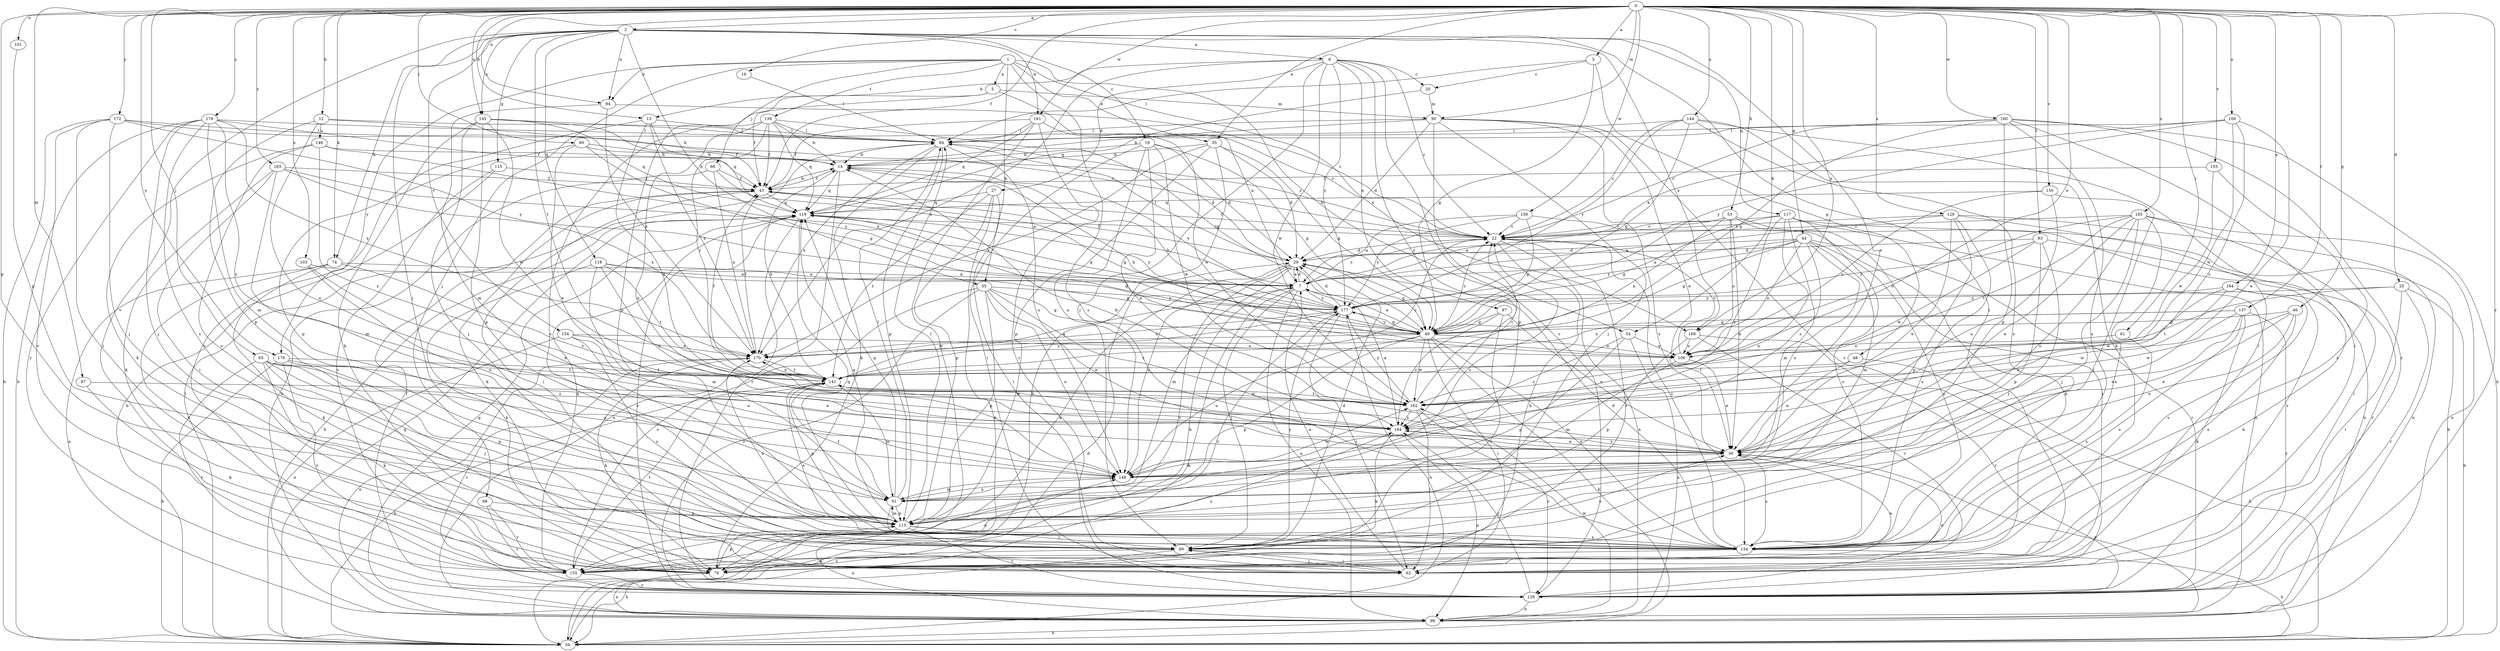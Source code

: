strict digraph  {
0;
1;
2;
3;
5;
6;
7;
12;
13;
14;
16;
19;
20;
22;
25;
27;
29;
35;
36;
43;
44;
46;
48;
49;
53;
54;
55;
56;
60;
61;
62;
65;
66;
68;
69;
74;
76;
83;
84;
87;
90;
91;
94;
97;
98;
100;
101;
103;
106;
113;
115;
117;
118;
119;
126;
129;
134;
137;
139;
141;
144;
145;
146;
148;
150;
153;
154;
155;
159;
160;
161;
162;
164;
165;
169;
170;
172;
176;
177;
178;
183;
184;
0 -> 2  [label=a];
0 -> 3  [label=a];
0 -> 12  [label=b];
0 -> 13  [label=b];
0 -> 16  [label=c];
0 -> 25  [label=d];
0 -> 35  [label=e];
0 -> 43  [label=f];
0 -> 44  [label=g];
0 -> 46  [label=g];
0 -> 53  [label=h];
0 -> 54  [label=h];
0 -> 60  [label=i];
0 -> 61  [label=i];
0 -> 65  [label=j];
0 -> 74  [label=k];
0 -> 83  [label=l];
0 -> 87  [label=m];
0 -> 90  [label=m];
0 -> 94  [label=n];
0 -> 100  [label=o];
0 -> 101  [label=o];
0 -> 103  [label=o];
0 -> 106  [label=o];
0 -> 113  [label=p];
0 -> 126  [label=r];
0 -> 129  [label=s];
0 -> 137  [label=t];
0 -> 144  [label=u];
0 -> 145  [label=u];
0 -> 150  [label=v];
0 -> 153  [label=v];
0 -> 159  [label=w];
0 -> 160  [label=w];
0 -> 161  [label=w];
0 -> 164  [label=x];
0 -> 165  [label=x];
0 -> 169  [label=x];
0 -> 172  [label=y];
0 -> 176  [label=y];
0 -> 178  [label=z];
0 -> 183  [label=z];
1 -> 5  [label=a];
1 -> 35  [label=e];
1 -> 54  [label=h];
1 -> 55  [label=h];
1 -> 66  [label=j];
1 -> 68  [label=j];
1 -> 94  [label=n];
1 -> 134  [label=s];
1 -> 139  [label=t];
1 -> 169  [label=x];
1 -> 176  [label=y];
2 -> 6  [label=a];
2 -> 19  [label=c];
2 -> 36  [label=e];
2 -> 55  [label=h];
2 -> 62  [label=i];
2 -> 69  [label=j];
2 -> 74  [label=k];
2 -> 94  [label=n];
2 -> 115  [label=q];
2 -> 117  [label=q];
2 -> 118  [label=q];
2 -> 141  [label=t];
2 -> 145  [label=u];
2 -> 154  [label=v];
2 -> 155  [label=v];
2 -> 161  [label=w];
2 -> 169  [label=x];
3 -> 20  [label=c];
3 -> 48  [label=g];
3 -> 49  [label=g];
3 -> 84  [label=l];
5 -> 7  [label=a];
5 -> 43  [label=f];
5 -> 90  [label=m];
5 -> 113  [label=p];
6 -> 13  [label=b];
6 -> 20  [label=c];
6 -> 22  [label=c];
6 -> 27  [label=d];
6 -> 69  [label=j];
6 -> 97  [label=n];
6 -> 126  [label=r];
6 -> 162  [label=w];
6 -> 170  [label=x];
6 -> 177  [label=y];
6 -> 184  [label=z];
7 -> 22  [label=c];
7 -> 29  [label=d];
7 -> 56  [label=h];
7 -> 69  [label=j];
7 -> 76  [label=k];
7 -> 98  [label=n];
7 -> 177  [label=y];
12 -> 14  [label=b];
12 -> 22  [label=c];
12 -> 113  [label=p];
12 -> 146  [label=u];
12 -> 148  [label=u];
13 -> 84  [label=l];
13 -> 119  [label=q];
13 -> 155  [label=v];
13 -> 170  [label=x];
13 -> 184  [label=z];
14 -> 43  [label=f];
14 -> 119  [label=q];
14 -> 126  [label=r];
14 -> 177  [label=y];
16 -> 84  [label=l];
19 -> 14  [label=b];
19 -> 29  [label=d];
19 -> 36  [label=e];
19 -> 49  [label=g];
19 -> 62  [label=i];
19 -> 148  [label=u];
19 -> 162  [label=w];
20 -> 90  [label=m];
20 -> 119  [label=q];
22 -> 29  [label=d];
22 -> 43  [label=f];
22 -> 76  [label=k];
22 -> 98  [label=n];
22 -> 155  [label=v];
25 -> 56  [label=h];
25 -> 62  [label=i];
25 -> 126  [label=r];
25 -> 141  [label=t];
25 -> 177  [label=y];
27 -> 56  [label=h];
27 -> 62  [label=i];
27 -> 113  [label=p];
27 -> 119  [label=q];
27 -> 141  [label=t];
29 -> 7  [label=a];
29 -> 43  [label=f];
29 -> 49  [label=g];
29 -> 76  [label=k];
29 -> 84  [label=l];
29 -> 91  [label=m];
29 -> 148  [label=u];
29 -> 155  [label=v];
35 -> 14  [label=b];
35 -> 29  [label=d];
35 -> 49  [label=g];
35 -> 56  [label=h];
35 -> 113  [label=p];
35 -> 170  [label=x];
36 -> 14  [label=b];
36 -> 98  [label=n];
36 -> 134  [label=s];
36 -> 148  [label=u];
36 -> 184  [label=z];
43 -> 14  [label=b];
43 -> 49  [label=g];
43 -> 62  [label=i];
43 -> 76  [label=k];
43 -> 119  [label=q];
44 -> 7  [label=a];
44 -> 29  [label=d];
44 -> 49  [label=g];
44 -> 91  [label=m];
44 -> 106  [label=o];
44 -> 126  [label=r];
44 -> 134  [label=s];
44 -> 148  [label=u];
44 -> 177  [label=y];
44 -> 184  [label=z];
46 -> 36  [label=e];
46 -> 49  [label=g];
46 -> 134  [label=s];
46 -> 148  [label=u];
46 -> 162  [label=w];
48 -> 36  [label=e];
48 -> 56  [label=h];
48 -> 141  [label=t];
49 -> 7  [label=a];
49 -> 14  [label=b];
49 -> 22  [label=c];
49 -> 56  [label=h];
49 -> 62  [label=i];
49 -> 106  [label=o];
49 -> 113  [label=p];
49 -> 134  [label=s];
49 -> 148  [label=u];
49 -> 162  [label=w];
49 -> 170  [label=x];
49 -> 177  [label=y];
53 -> 7  [label=a];
53 -> 22  [label=c];
53 -> 36  [label=e];
53 -> 62  [label=i];
53 -> 98  [label=n];
53 -> 106  [label=o];
53 -> 170  [label=x];
54 -> 98  [label=n];
54 -> 106  [label=o];
54 -> 113  [label=p];
54 -> 184  [label=z];
55 -> 36  [label=e];
55 -> 49  [label=g];
55 -> 113  [label=p];
55 -> 126  [label=r];
55 -> 148  [label=u];
55 -> 155  [label=v];
55 -> 177  [label=y];
55 -> 184  [label=z];
56 -> 29  [label=d];
56 -> 84  [label=l];
56 -> 119  [label=q];
60 -> 14  [label=b];
60 -> 22  [label=c];
60 -> 36  [label=e];
60 -> 49  [label=g];
60 -> 113  [label=p];
61 -> 106  [label=o];
61 -> 134  [label=s];
62 -> 7  [label=a];
62 -> 69  [label=j];
65 -> 62  [label=i];
65 -> 76  [label=k];
65 -> 113  [label=p];
65 -> 126  [label=r];
65 -> 141  [label=t];
65 -> 148  [label=u];
65 -> 184  [label=z];
66 -> 7  [label=a];
66 -> 43  [label=f];
66 -> 98  [label=n];
66 -> 170  [label=x];
68 -> 113  [label=p];
68 -> 126  [label=r];
68 -> 155  [label=v];
69 -> 29  [label=d];
69 -> 36  [label=e];
69 -> 56  [label=h];
69 -> 62  [label=i];
69 -> 76  [label=k];
69 -> 177  [label=y];
74 -> 7  [label=a];
74 -> 76  [label=k];
74 -> 98  [label=n];
74 -> 155  [label=v];
74 -> 184  [label=z];
76 -> 98  [label=n];
76 -> 113  [label=p];
76 -> 148  [label=u];
83 -> 29  [label=d];
83 -> 69  [label=j];
83 -> 113  [label=p];
83 -> 126  [label=r];
83 -> 162  [label=w];
83 -> 177  [label=y];
84 -> 14  [label=b];
84 -> 29  [label=d];
84 -> 76  [label=k];
84 -> 113  [label=p];
84 -> 148  [label=u];
84 -> 170  [label=x];
87 -> 76  [label=k];
87 -> 162  [label=w];
90 -> 14  [label=b];
90 -> 29  [label=d];
90 -> 36  [label=e];
90 -> 69  [label=j];
90 -> 84  [label=l];
90 -> 113  [label=p];
90 -> 126  [label=r];
90 -> 134  [label=s];
91 -> 22  [label=c];
91 -> 69  [label=j];
91 -> 84  [label=l];
91 -> 113  [label=p];
91 -> 119  [label=q];
91 -> 141  [label=t];
91 -> 148  [label=u];
94 -> 22  [label=c];
94 -> 91  [label=m];
94 -> 170  [label=x];
97 -> 36  [label=e];
97 -> 49  [label=g];
97 -> 155  [label=v];
97 -> 184  [label=z];
98 -> 56  [label=h];
98 -> 119  [label=q];
98 -> 162  [label=w];
98 -> 170  [label=x];
100 -> 7  [label=a];
100 -> 36  [label=e];
100 -> 84  [label=l];
100 -> 162  [label=w];
100 -> 177  [label=y];
100 -> 184  [label=z];
101 -> 113  [label=p];
103 -> 7  [label=a];
103 -> 36  [label=e];
103 -> 148  [label=u];
106 -> 14  [label=b];
106 -> 22  [label=c];
106 -> 36  [label=e];
106 -> 91  [label=m];
106 -> 119  [label=q];
113 -> 69  [label=j];
113 -> 84  [label=l];
113 -> 91  [label=m];
113 -> 98  [label=n];
113 -> 119  [label=q];
113 -> 126  [label=r];
113 -> 134  [label=s];
115 -> 43  [label=f];
115 -> 56  [label=h];
115 -> 155  [label=v];
117 -> 22  [label=c];
117 -> 49  [label=g];
117 -> 56  [label=h];
117 -> 91  [label=m];
117 -> 98  [label=n];
117 -> 134  [label=s];
117 -> 148  [label=u];
117 -> 184  [label=z];
118 -> 7  [label=a];
118 -> 49  [label=g];
118 -> 76  [label=k];
118 -> 91  [label=m];
118 -> 141  [label=t];
118 -> 184  [label=z];
119 -> 22  [label=c];
119 -> 56  [label=h];
119 -> 98  [label=n];
119 -> 126  [label=r];
119 -> 177  [label=y];
126 -> 36  [label=e];
126 -> 43  [label=f];
126 -> 98  [label=n];
126 -> 184  [label=z];
129 -> 7  [label=a];
129 -> 22  [label=c];
129 -> 36  [label=e];
129 -> 98  [label=n];
129 -> 113  [label=p];
129 -> 126  [label=r];
129 -> 134  [label=s];
134 -> 22  [label=c];
134 -> 29  [label=d];
134 -> 56  [label=h];
134 -> 119  [label=q];
134 -> 155  [label=v];
134 -> 170  [label=x];
137 -> 36  [label=e];
137 -> 49  [label=g];
137 -> 76  [label=k];
137 -> 126  [label=r];
137 -> 134  [label=s];
137 -> 162  [label=w];
137 -> 170  [label=x];
139 -> 14  [label=b];
139 -> 43  [label=f];
139 -> 49  [label=g];
139 -> 84  [label=l];
139 -> 119  [label=q];
139 -> 134  [label=s];
139 -> 141  [label=t];
139 -> 148  [label=u];
141 -> 7  [label=a];
141 -> 14  [label=b];
141 -> 22  [label=c];
141 -> 43  [label=f];
141 -> 56  [label=h];
141 -> 91  [label=m];
141 -> 113  [label=p];
141 -> 134  [label=s];
141 -> 162  [label=w];
141 -> 170  [label=x];
141 -> 177  [label=y];
144 -> 22  [label=c];
144 -> 49  [label=g];
144 -> 62  [label=i];
144 -> 76  [label=k];
144 -> 84  [label=l];
144 -> 134  [label=s];
144 -> 177  [label=y];
145 -> 43  [label=f];
145 -> 69  [label=j];
145 -> 76  [label=k];
145 -> 84  [label=l];
145 -> 113  [label=p];
145 -> 119  [label=q];
145 -> 162  [label=w];
146 -> 14  [label=b];
146 -> 76  [label=k];
146 -> 134  [label=s];
146 -> 177  [label=y];
146 -> 184  [label=z];
148 -> 91  [label=m];
148 -> 162  [label=w];
150 -> 69  [label=j];
150 -> 106  [label=o];
150 -> 119  [label=q];
150 -> 148  [label=u];
153 -> 43  [label=f];
153 -> 134  [label=s];
153 -> 162  [label=w];
154 -> 98  [label=n];
154 -> 106  [label=o];
154 -> 134  [label=s];
154 -> 148  [label=u];
154 -> 170  [label=x];
155 -> 36  [label=e];
155 -> 119  [label=q];
155 -> 126  [label=r];
155 -> 141  [label=t];
155 -> 184  [label=z];
159 -> 7  [label=a];
159 -> 22  [label=c];
159 -> 49  [label=g];
159 -> 76  [label=k];
159 -> 177  [label=y];
160 -> 22  [label=c];
160 -> 49  [label=g];
160 -> 56  [label=h];
160 -> 62  [label=i];
160 -> 84  [label=l];
160 -> 113  [label=p];
160 -> 126  [label=r];
160 -> 134  [label=s];
161 -> 43  [label=f];
161 -> 84  [label=l];
161 -> 119  [label=q];
161 -> 126  [label=r];
161 -> 155  [label=v];
161 -> 162  [label=w];
162 -> 22  [label=c];
162 -> 62  [label=i];
162 -> 126  [label=r];
162 -> 141  [label=t];
162 -> 177  [label=y];
162 -> 184  [label=z];
164 -> 36  [label=e];
164 -> 76  [label=k];
164 -> 134  [label=s];
164 -> 162  [label=w];
164 -> 177  [label=y];
165 -> 22  [label=c];
165 -> 36  [label=e];
165 -> 62  [label=i];
165 -> 69  [label=j];
165 -> 98  [label=n];
165 -> 106  [label=o];
165 -> 134  [label=s];
165 -> 141  [label=t];
165 -> 148  [label=u];
169 -> 106  [label=o];
169 -> 113  [label=p];
169 -> 126  [label=r];
169 -> 155  [label=v];
170 -> 43  [label=f];
170 -> 76  [label=k];
170 -> 126  [label=r];
170 -> 141  [label=t];
172 -> 22  [label=c];
172 -> 56  [label=h];
172 -> 62  [label=i];
172 -> 69  [label=j];
172 -> 84  [label=l];
172 -> 155  [label=v];
172 -> 177  [label=y];
176 -> 36  [label=e];
176 -> 56  [label=h];
176 -> 69  [label=j];
176 -> 141  [label=t];
176 -> 155  [label=v];
177 -> 29  [label=d];
177 -> 49  [label=g];
177 -> 56  [label=h];
177 -> 62  [label=i];
177 -> 119  [label=q];
177 -> 155  [label=v];
177 -> 170  [label=x];
178 -> 43  [label=f];
178 -> 56  [label=h];
178 -> 69  [label=j];
178 -> 84  [label=l];
178 -> 91  [label=m];
178 -> 126  [label=r];
178 -> 134  [label=s];
178 -> 170  [label=x];
178 -> 184  [label=z];
183 -> 7  [label=a];
183 -> 43  [label=f];
183 -> 62  [label=i];
183 -> 76  [label=k];
183 -> 91  [label=m];
183 -> 170  [label=x];
184 -> 7  [label=a];
184 -> 36  [label=e];
184 -> 76  [label=k];
184 -> 98  [label=n];
}
